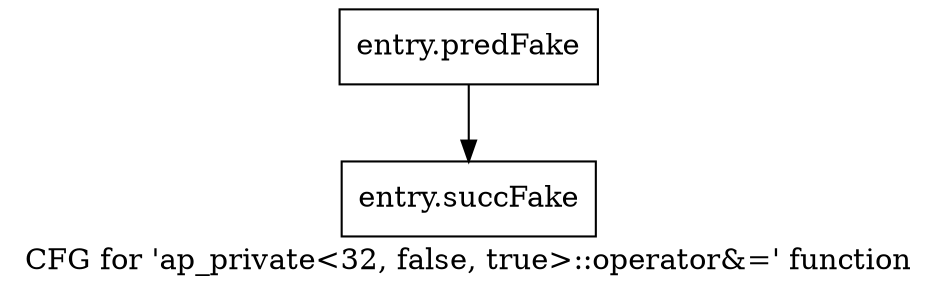 digraph "CFG for 'ap_private\<32, false, true\>::operator&=' function" {
	label="CFG for 'ap_private\<32, false, true\>::operator&=' function";

	Node0x58d2e10 [shape=record,filename="",linenumber="",label="{entry.predFake}"];
	Node0x58d2e10 -> Node0x5abe560[ callList="" memoryops="" filename="/home/omerfaruk/tools/Xilinx/Vitis_HLS/2023.2/include/etc/ap_private.h" execusionnum="60"];
	Node0x5abe560 [shape=record,filename="/home/omerfaruk/tools/Xilinx/Vitis_HLS/2023.2/include/etc/ap_private.h",linenumber="2073",label="{entry.succFake}"];
}
